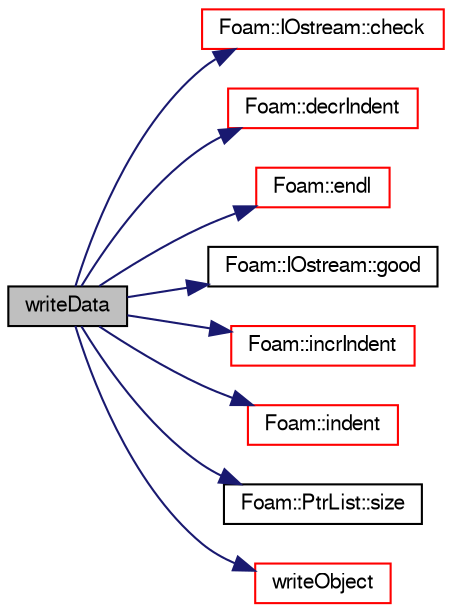 digraph "writeData"
{
  bgcolor="transparent";
  edge [fontname="FreeSans",fontsize="10",labelfontname="FreeSans",labelfontsize="10"];
  node [fontname="FreeSans",fontsize="10",shape=record];
  rankdir="LR";
  Node10359 [label="writeData",height=0.2,width=0.4,color="black", fillcolor="grey75", style="filled", fontcolor="black"];
  Node10359 -> Node10360 [color="midnightblue",fontsize="10",style="solid",fontname="FreeSans"];
  Node10360 [label="Foam::IOstream::check",height=0.2,width=0.4,color="red",URL="$a26226.html#a367eb3425fc4e8270e2aa961df8ac8a5",tooltip="Check IOstream status for given operation. "];
  Node10359 -> Node10409 [color="midnightblue",fontsize="10",style="solid",fontname="FreeSans"];
  Node10409 [label="Foam::decrIndent",height=0.2,width=0.4,color="red",URL="$a21124.html#a1c3a44e035fae1cd9d5a4a60a7e1c32b",tooltip="Decrement the indent level. "];
  Node10359 -> Node10371 [color="midnightblue",fontsize="10",style="solid",fontname="FreeSans"];
  Node10371 [label="Foam::endl",height=0.2,width=0.4,color="red",URL="$a21124.html#a2db8fe02a0d3909e9351bb4275b23ce4",tooltip="Add newline and flush stream. "];
  Node10359 -> Node10398 [color="midnightblue",fontsize="10",style="solid",fontname="FreeSans"];
  Node10398 [label="Foam::IOstream::good",height=0.2,width=0.4,color="black",URL="$a26226.html#abdcc7f96f487faadc7769afcf58fe992",tooltip="Return true if next operation might succeed. "];
  Node10359 -> Node10411 [color="midnightblue",fontsize="10",style="solid",fontname="FreeSans"];
  Node10411 [label="Foam::incrIndent",height=0.2,width=0.4,color="red",URL="$a21124.html#a5baff2b2334a238271b33f039e5dde5c",tooltip="Increment the indent level. "];
  Node10359 -> Node10420 [color="midnightblue",fontsize="10",style="solid",fontname="FreeSans"];
  Node10420 [label="Foam::indent",height=0.2,width=0.4,color="red",URL="$a21124.html#ae297c57ea5b952a8bc9e4f30f7ea8701",tooltip="Indent stream. "];
  Node10359 -> Node10421 [color="midnightblue",fontsize="10",style="solid",fontname="FreeSans"];
  Node10421 [label="Foam::PtrList::size",height=0.2,width=0.4,color="black",URL="$a25914.html#a47b3bf30da1eb3ab8076b5fbe00e0494",tooltip="Return the number of elements in the PtrList. "];
  Node10359 -> Node10422 [color="midnightblue",fontsize="10",style="solid",fontname="FreeSans"];
  Node10422 [label="writeObject",height=0.2,width=0.4,color="red",URL="$a27402.html#aac52c08633b4e1e66bc6fb382b7ec674",tooltip="Write using given format, version and form uncompression. "];
}
